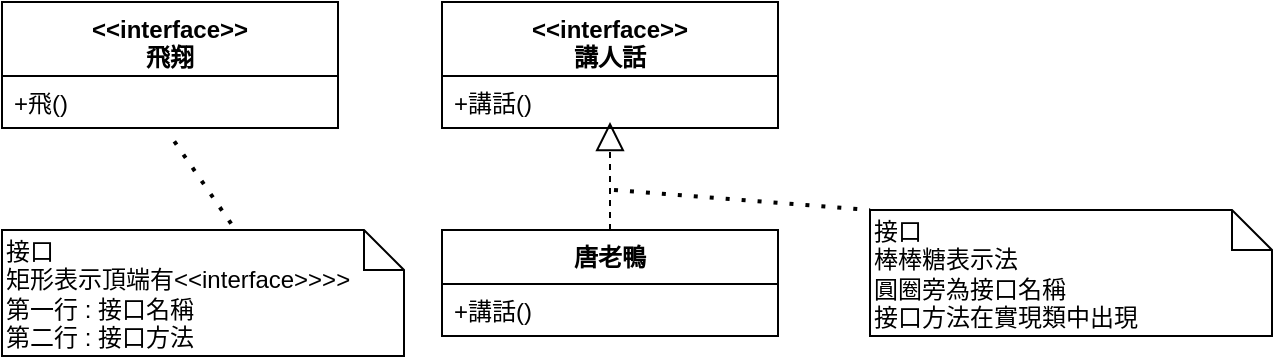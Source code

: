 <mxfile version="22.0.8" type="device">
  <diagram name="第 1 页" id="PPhdmSXQ1CoikLgfEZwS">
    <mxGraphModel dx="420" dy="666" grid="0" gridSize="10" guides="1" tooltips="1" connect="1" arrows="1" fold="1" page="1" pageScale="1" pageWidth="827" pageHeight="1169" math="0" shadow="0">
      <root>
        <mxCell id="0" />
        <mxCell id="1" parent="0" />
        <mxCell id="ZgxIz4QGeBM-uwyUWMxA-42" value="&amp;lt;&amp;lt;interface&amp;gt;&amp;gt;&lt;br&gt;飛翔" style="swimlane;fontStyle=1;align=center;verticalAlign=top;childLayout=stackLayout;horizontal=1;startSize=37;horizontalStack=0;resizeParent=1;resizeParentMax=0;resizeLast=0;collapsible=1;marginBottom=0;whiteSpace=wrap;html=1;" vertex="1" parent="1">
          <mxGeometry x="166" y="408" width="168" height="63" as="geometry" />
        </mxCell>
        <mxCell id="ZgxIz4QGeBM-uwyUWMxA-43" value="+飛()" style="text;strokeColor=none;fillColor=none;align=left;verticalAlign=top;spacingLeft=4;spacingRight=4;overflow=hidden;rotatable=0;points=[[0,0.5],[1,0.5]];portConstraint=eastwest;whiteSpace=wrap;html=1;" vertex="1" parent="ZgxIz4QGeBM-uwyUWMxA-42">
          <mxGeometry y="37" width="168" height="26" as="geometry" />
        </mxCell>
        <mxCell id="ZgxIz4QGeBM-uwyUWMxA-48" value="接口&lt;br&gt;矩形表示頂端有&amp;lt;&amp;lt;interface&amp;gt;&amp;gt;&amp;gt;&amp;gt;&lt;br&gt;第一行 : 接口名稱&lt;br&gt;第二行 : 接口方法" style="shape=note;size=20;whiteSpace=wrap;html=1;align=left;" vertex="1" parent="1">
          <mxGeometry x="166" y="522" width="201" height="63" as="geometry" />
        </mxCell>
        <mxCell id="ZgxIz4QGeBM-uwyUWMxA-49" value="" style="endArrow=none;dashed=1;html=1;dashPattern=1 3;strokeWidth=2;rounded=0;entryX=0.508;entryY=1.212;entryDx=0;entryDy=0;entryPerimeter=0;exitX=0.57;exitY=-0.05;exitDx=0;exitDy=0;exitPerimeter=0;" edge="1" parent="1" source="ZgxIz4QGeBM-uwyUWMxA-48" target="ZgxIz4QGeBM-uwyUWMxA-43">
          <mxGeometry width="50" height="50" relative="1" as="geometry">
            <mxPoint x="266" y="558" as="sourcePoint" />
            <mxPoint x="316" y="508" as="targetPoint" />
          </mxGeometry>
        </mxCell>
        <mxCell id="ZgxIz4QGeBM-uwyUWMxA-50" value="&amp;lt;&amp;lt;interface&amp;gt;&amp;gt;&lt;br&gt;講人話" style="swimlane;fontStyle=1;align=center;verticalAlign=top;childLayout=stackLayout;horizontal=1;startSize=37;horizontalStack=0;resizeParent=1;resizeParentMax=0;resizeLast=0;collapsible=1;marginBottom=0;whiteSpace=wrap;html=1;" vertex="1" parent="1">
          <mxGeometry x="386" y="408" width="168" height="63" as="geometry" />
        </mxCell>
        <mxCell id="ZgxIz4QGeBM-uwyUWMxA-51" value="+講話()" style="text;strokeColor=none;fillColor=none;align=left;verticalAlign=top;spacingLeft=4;spacingRight=4;overflow=hidden;rotatable=0;points=[[0,0.5],[1,0.5]];portConstraint=eastwest;whiteSpace=wrap;html=1;" vertex="1" parent="ZgxIz4QGeBM-uwyUWMxA-50">
          <mxGeometry y="37" width="168" height="26" as="geometry" />
        </mxCell>
        <mxCell id="ZgxIz4QGeBM-uwyUWMxA-52" value="唐老鴨" style="swimlane;fontStyle=1;align=center;verticalAlign=top;childLayout=stackLayout;horizontal=1;startSize=27;horizontalStack=0;resizeParent=1;resizeParentMax=0;resizeLast=0;collapsible=1;marginBottom=0;whiteSpace=wrap;html=1;" vertex="1" parent="1">
          <mxGeometry x="386" y="522" width="168" height="53" as="geometry" />
        </mxCell>
        <mxCell id="ZgxIz4QGeBM-uwyUWMxA-53" value="+講話()" style="text;strokeColor=none;fillColor=none;align=left;verticalAlign=top;spacingLeft=4;spacingRight=4;overflow=hidden;rotatable=0;points=[[0,0.5],[1,0.5]];portConstraint=eastwest;whiteSpace=wrap;html=1;" vertex="1" parent="ZgxIz4QGeBM-uwyUWMxA-52">
          <mxGeometry y="27" width="168" height="26" as="geometry" />
        </mxCell>
        <mxCell id="ZgxIz4QGeBM-uwyUWMxA-54" value="接口&lt;br&gt;棒棒糖表示法&lt;br&gt;圓圈旁為接口名稱&lt;br&gt;接口方法在實現類中出現" style="shape=note;size=20;whiteSpace=wrap;html=1;align=left;" vertex="1" parent="1">
          <mxGeometry x="600" y="512" width="201" height="63" as="geometry" />
        </mxCell>
        <mxCell id="ZgxIz4QGeBM-uwyUWMxA-55" value="" style="endArrow=block;dashed=1;endFill=0;endSize=12;html=1;rounded=0;exitX=0.5;exitY=0;exitDx=0;exitDy=0;" edge="1" parent="1" source="ZgxIz4QGeBM-uwyUWMxA-52">
          <mxGeometry width="160" relative="1" as="geometry">
            <mxPoint x="447" y="448" as="sourcePoint" />
            <mxPoint x="470" y="468" as="targetPoint" />
          </mxGeometry>
        </mxCell>
        <mxCell id="ZgxIz4QGeBM-uwyUWMxA-56" value="" style="endArrow=none;dashed=1;html=1;dashPattern=1 3;strokeWidth=2;rounded=0;entryX=0;entryY=0;entryDx=0;entryDy=0;entryPerimeter=0;" edge="1" parent="1" target="ZgxIz4QGeBM-uwyUWMxA-54">
          <mxGeometry width="50" height="50" relative="1" as="geometry">
            <mxPoint x="472" y="502" as="sourcePoint" />
            <mxPoint x="552" y="423" as="targetPoint" />
          </mxGeometry>
        </mxCell>
      </root>
    </mxGraphModel>
  </diagram>
</mxfile>

